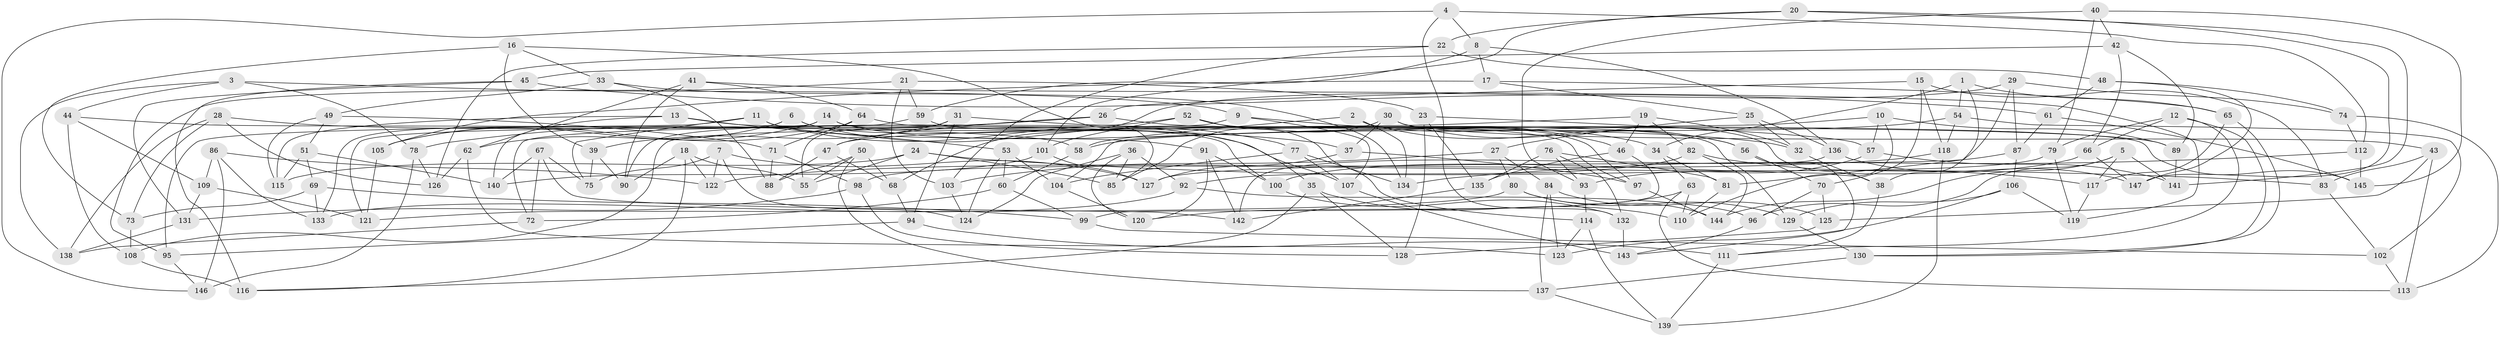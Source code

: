 // Generated by graph-tools (version 1.1) at 2025/27/03/09/25 03:27:01]
// undirected, 147 vertices, 294 edges
graph export_dot {
graph [start="1"]
  node [color=gray90,style=filled];
  1;
  2;
  3;
  4;
  5;
  6;
  7;
  8;
  9;
  10;
  11;
  12;
  13;
  14;
  15;
  16;
  17;
  18;
  19;
  20;
  21;
  22;
  23;
  24;
  25;
  26;
  27;
  28;
  29;
  30;
  31;
  32;
  33;
  34;
  35;
  36;
  37;
  38;
  39;
  40;
  41;
  42;
  43;
  44;
  45;
  46;
  47;
  48;
  49;
  50;
  51;
  52;
  53;
  54;
  55;
  56;
  57;
  58;
  59;
  60;
  61;
  62;
  63;
  64;
  65;
  66;
  67;
  68;
  69;
  70;
  71;
  72;
  73;
  74;
  75;
  76;
  77;
  78;
  79;
  80;
  81;
  82;
  83;
  84;
  85;
  86;
  87;
  88;
  89;
  90;
  91;
  92;
  93;
  94;
  95;
  96;
  97;
  98;
  99;
  100;
  101;
  102;
  103;
  104;
  105;
  106;
  107;
  108;
  109;
  110;
  111;
  112;
  113;
  114;
  115;
  116;
  117;
  118;
  119;
  120;
  121;
  122;
  123;
  124;
  125;
  126;
  127;
  128;
  129;
  130;
  131;
  132;
  133;
  134;
  135;
  136;
  137;
  138;
  139;
  140;
  141;
  142;
  143;
  144;
  145;
  146;
  147;
  1 -- 54;
  1 -- 65;
  1 -- 34;
  1 -- 38;
  2 -- 56;
  2 -- 58;
  2 -- 134;
  2 -- 38;
  3 -- 138;
  3 -- 9;
  3 -- 44;
  3 -- 78;
  4 -- 8;
  4 -- 132;
  4 -- 112;
  4 -- 146;
  5 -- 141;
  5 -- 96;
  5 -- 144;
  5 -- 117;
  6 -- 133;
  6 -- 62;
  6 -- 77;
  6 -- 35;
  7 -- 75;
  7 -- 122;
  7 -- 127;
  7 -- 124;
  8 -- 59;
  8 -- 136;
  8 -- 17;
  9 -- 46;
  9 -- 107;
  9 -- 108;
  10 -- 104;
  10 -- 89;
  10 -- 110;
  10 -- 57;
  11 -- 107;
  11 -- 75;
  11 -- 95;
  11 -- 91;
  12 -- 111;
  12 -- 66;
  12 -- 79;
  12 -- 130;
  13 -- 100;
  13 -- 140;
  13 -- 53;
  13 -- 115;
  14 -- 105;
  14 -- 34;
  14 -- 121;
  14 -- 97;
  15 -- 83;
  15 -- 26;
  15 -- 118;
  15 -- 70;
  16 -- 85;
  16 -- 73;
  16 -- 39;
  16 -- 33;
  17 -- 105;
  17 -- 25;
  17 -- 65;
  18 -- 90;
  18 -- 122;
  18 -- 55;
  18 -- 116;
  19 -- 32;
  19 -- 82;
  19 -- 46;
  19 -- 47;
  20 -- 101;
  20 -- 22;
  20 -- 141;
  20 -- 147;
  21 -- 59;
  21 -- 23;
  21 -- 95;
  21 -- 103;
  22 -- 126;
  22 -- 48;
  22 -- 103;
  23 -- 57;
  23 -- 128;
  23 -- 135;
  24 -- 85;
  24 -- 55;
  24 -- 83;
  24 -- 115;
  25 -- 27;
  25 -- 32;
  25 -- 136;
  26 -- 78;
  26 -- 89;
  26 -- 47;
  27 -- 103;
  27 -- 84;
  27 -- 80;
  28 -- 138;
  28 -- 126;
  28 -- 37;
  28 -- 73;
  29 -- 87;
  29 -- 74;
  29 -- 68;
  29 -- 81;
  30 -- 85;
  30 -- 56;
  30 -- 43;
  30 -- 37;
  31 -- 39;
  31 -- 55;
  31 -- 32;
  31 -- 94;
  32 -- 38;
  33 -- 49;
  33 -- 88;
  33 -- 134;
  34 -- 81;
  34 -- 63;
  35 -- 116;
  35 -- 128;
  35 -- 110;
  36 -- 92;
  36 -- 120;
  36 -- 85;
  36 -- 124;
  37 -- 97;
  37 -- 127;
  38 -- 111;
  39 -- 75;
  39 -- 90;
  40 -- 79;
  40 -- 145;
  40 -- 93;
  40 -- 42;
  41 -- 64;
  41 -- 119;
  41 -- 62;
  41 -- 90;
  42 -- 45;
  42 -- 89;
  42 -- 66;
  43 -- 113;
  43 -- 125;
  43 -- 83;
  44 -- 58;
  44 -- 108;
  44 -- 109;
  45 -- 131;
  45 -- 116;
  45 -- 61;
  46 -- 99;
  46 -- 135;
  47 -- 88;
  47 -- 68;
  48 -- 147;
  48 -- 61;
  48 -- 74;
  49 -- 51;
  49 -- 71;
  49 -- 115;
  50 -- 137;
  50 -- 88;
  50 -- 55;
  50 -- 68;
  51 -- 69;
  51 -- 140;
  51 -- 115;
  52 -- 114;
  52 -- 90;
  52 -- 97;
  52 -- 101;
  53 -- 60;
  53 -- 124;
  53 -- 104;
  54 -- 58;
  54 -- 102;
  54 -- 118;
  56 -- 143;
  56 -- 70;
  57 -- 93;
  57 -- 141;
  58 -- 60;
  59 -- 129;
  59 -- 72;
  60 -- 99;
  60 -- 72;
  61 -- 87;
  61 -- 145;
  62 -- 126;
  62 -- 123;
  63 -- 120;
  63 -- 113;
  63 -- 110;
  64 -- 105;
  64 -- 71;
  64 -- 145;
  65 -- 130;
  65 -- 117;
  66 -- 147;
  66 -- 100;
  67 -- 140;
  67 -- 142;
  67 -- 75;
  67 -- 72;
  68 -- 94;
  69 -- 73;
  69 -- 133;
  69 -- 99;
  70 -- 96;
  70 -- 125;
  71 -- 88;
  71 -- 98;
  72 -- 138;
  73 -- 108;
  74 -- 112;
  74 -- 113;
  76 -- 132;
  76 -- 93;
  76 -- 81;
  76 -- 135;
  77 -- 104;
  77 -- 134;
  77 -- 107;
  78 -- 146;
  78 -- 126;
  79 -- 119;
  79 -- 98;
  80 -- 129;
  80 -- 144;
  80 -- 121;
  81 -- 110;
  82 -- 92;
  82 -- 144;
  82 -- 117;
  83 -- 102;
  84 -- 123;
  84 -- 125;
  84 -- 137;
  86 -- 146;
  86 -- 109;
  86 -- 133;
  86 -- 122;
  87 -- 106;
  87 -- 127;
  89 -- 141;
  91 -- 120;
  91 -- 100;
  91 -- 142;
  92 -- 133;
  92 -- 96;
  93 -- 114;
  94 -- 95;
  94 -- 111;
  95 -- 146;
  96 -- 143;
  97 -- 144;
  98 -- 131;
  98 -- 128;
  99 -- 102;
  100 -- 132;
  101 -- 127;
  101 -- 140;
  102 -- 113;
  103 -- 124;
  104 -- 120;
  105 -- 121;
  106 -- 123;
  106 -- 119;
  106 -- 129;
  107 -- 143;
  108 -- 116;
  109 -- 121;
  109 -- 131;
  111 -- 139;
  112 -- 145;
  112 -- 134;
  114 -- 123;
  114 -- 139;
  117 -- 119;
  118 -- 139;
  118 -- 122;
  125 -- 128;
  129 -- 130;
  130 -- 137;
  131 -- 138;
  132 -- 143;
  135 -- 142;
  136 -- 142;
  136 -- 147;
  137 -- 139;
}
